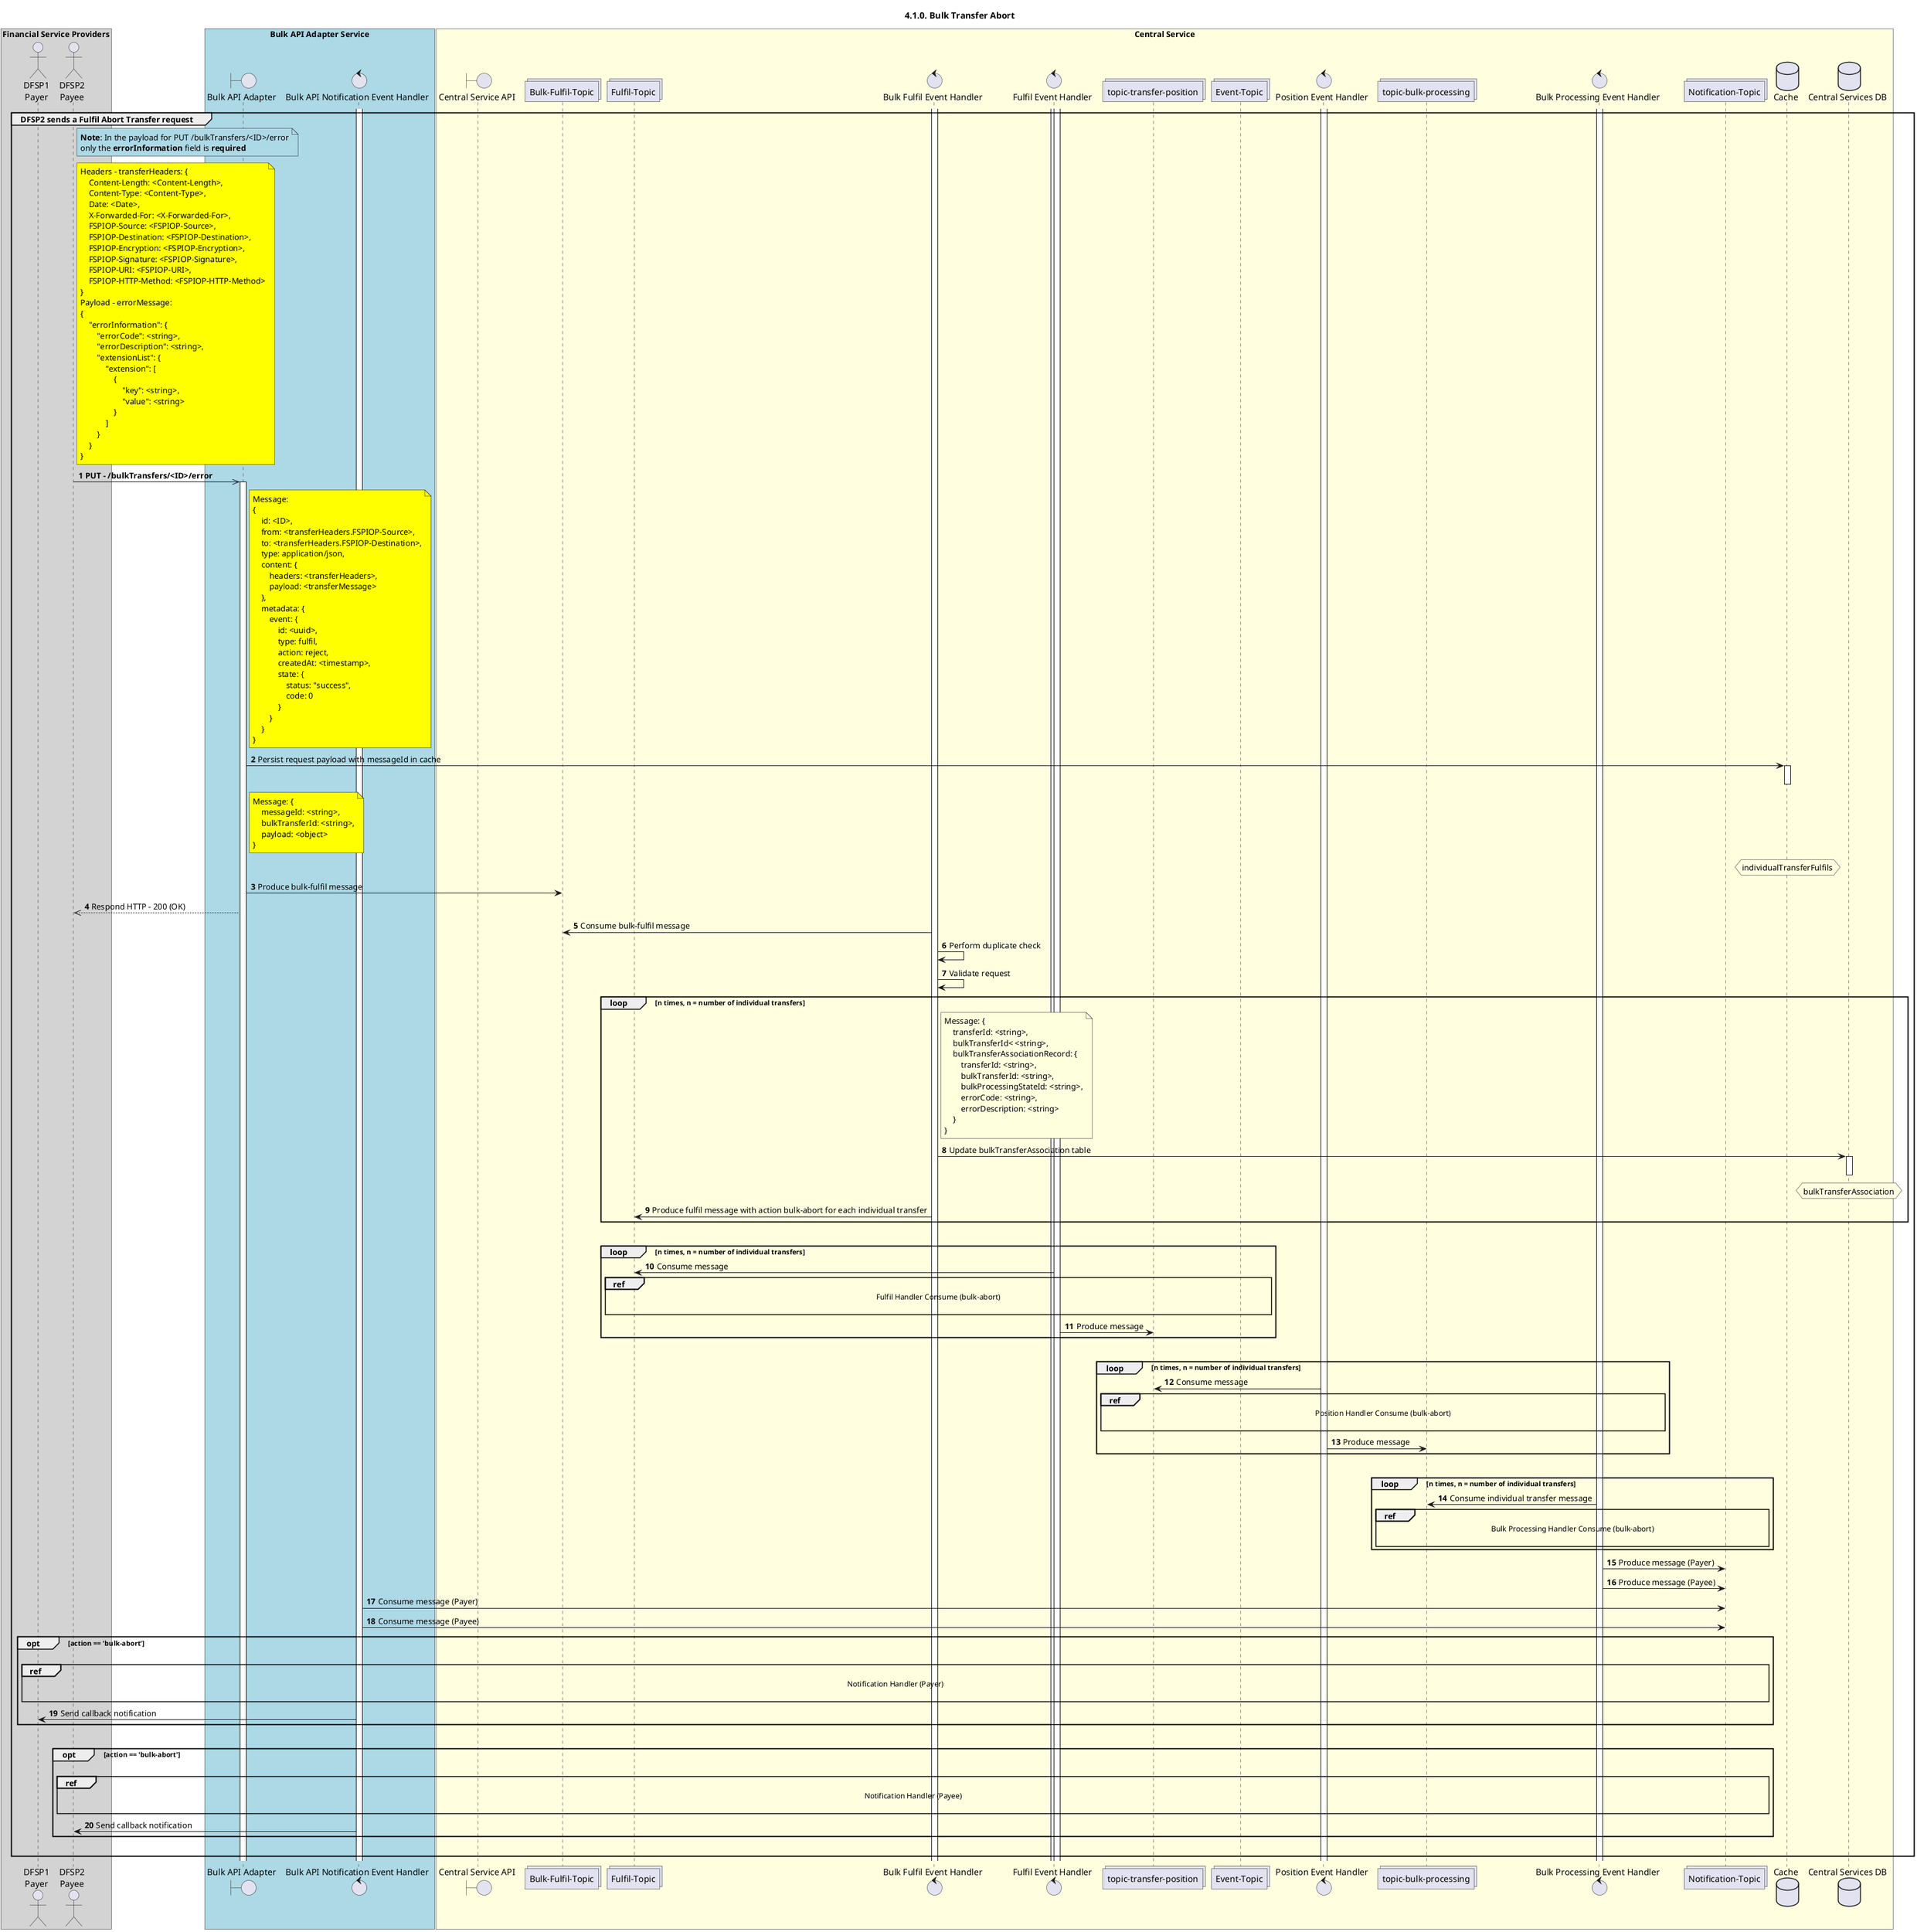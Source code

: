 /'*****
 License
 --------------
 Copyright © 2017 Bill & Melinda Gates Foundation
 The Mojaloop files are made available by the Bill & Melinda Gates Foundation under the Apache License, Version 2.0 (the "License") and you may not use these files except in compliance with the License. You may obtain a copy of the License at
 http://www.apache.org/licenses/LICENSE-2.0
 Unless required by applicable law or agreed to in writing, the Mojaloop files are distributed on an "AS IS" BASIS, WITHOUT WARRANTIES OR CONDITIONS OF ANY KIND, either express or implied. See the License for the specific language governing permissions and limitations under the License.
 Contributors
 --------------
 This is the official list of the Mojaloop project contributors for this file.
 Names of the original copyright holders (individuals or organizations)
 should be listed with a '*' in the first column. People who have
 contributed from an organization can be listed under the organization
 that actually holds the copyright for their contributions (see the
 Gates Foundation organization for an example). Those individuals should have
 their names indented and be marked with a '-'. Email address can be added
 optionally within square brackets <email>.
 * Gates Foundation
 - Name Surname <name.surname@gatesfoundation.com>

 * Steven Oderayi <steven.oderayi@modusbox.com>
 --------------
 ******'/

@startuml
' declare title
title 4.1.0. Bulk Transfer Abort

autonumber

' Actor Keys:
'   boundary - APIs/Interfaces, etc
'   collections - Kafka Topics
'   control - Kafka Consumers
'   entity - Database Access Objects
'   database - Database Persistance Store

' declare actors
actor "DFSP1\nPayer" as DFSP1
actor "DFSP2\nPayee" as DFSP2
boundary "Bulk API Adapter" as BULKAPI
control "Bulk API Notification Event Handler" as NOTIFY_HANDLER
boundary "Central Service API" as CSAPI
collections "Bulk-Fulfil-Topic" as TOPIC_BULK_FULFIL
collections "Fulfil-Topic" as TOPIC_FULFIL
control "Bulk Fulfil Event Handler" as BULK_FULFIL_HANDLER
control "Fulfil Event Handler" as FULFIL_HANDLER
collections "topic-transfer-position" as TOPIC_POSITION
control "Position Event Handler" as POS_HANDLER
collections "topic-bulk-processing" as TOPIC_BULK_PROCESSING
control "Bulk Processing Event Handler" as BULK_PROCESSING_HANDLER
collections "Event-Topic" as TOPIC_EVENTS
collections "Notification-Topic" as TOPIC_NOTIFICATIONS
database "Cache" as CACHE
database "Central Services DB" as DB

box "Financial Service Providers" #lightGray
	participant DFSP1
	participant DFSP2
end box

box "Bulk API Adapter Service" #LightBlue
	participant BULKAPI
	participant NOTIFY_HANDLER
end box

box "Central Service" #LightYellow
    participant CSAPI
    participant TOPIC_BULK_FULFIL
	participant TOPIC_FULFIL
    participant BULK_FULFIL_HANDLER
    participant FULFIL_HANDLER
    participant TOPIC_POSITION
    participant TOPIC_EVENTS
    participant POS_HANDLER
    participant TOPIC_BULK_PROCESSING
    participant BULK_PROCESSING_HANDLER
    participant TOPIC_NOTIFICATIONS
    participant CACHE
    participant DB
end box

' start flow
activate NOTIFY_HANDLER
activate BULK_FULFIL_HANDLER
activate FULFIL_HANDLER
activate FULFIL_HANDLER
activate BULK_PROCESSING_HANDLER
activate POS_HANDLER

group DFSP2 sends a Fulfil Abort Transfer request
    note right of DFSP2 #lightblue
        **Note**: In the payload for PUT /bulkTransfers/<ID>/error
        only the **errorInformation** field is **required**
    end note
    note right of DFSP2 #yellow
        Headers - transferHeaders: {
            Content-Length: <Content-Length>,
            Content-Type: <Content-Type>,
            Date: <Date>,
            X-Forwarded-For: <X-Forwarded-For>,
            FSPIOP-Source: <FSPIOP-Source>,
            FSPIOP-Destination: <FSPIOP-Destination>,
            FSPIOP-Encryption: <FSPIOP-Encryption>,
            FSPIOP-Signature: <FSPIOP-Signature>,
            FSPIOP-URI: <FSPIOP-URI>,
            FSPIOP-HTTP-Method: <FSPIOP-HTTP-Method>
        }
        Payload - errorMessage:
        {
            "errorInformation": {
                "errorCode": <string>,
                "errorDescription": <string>,
                "extensionList": {
                    "extension": [
                        {
                            "key": <string>,
                            "value": <string>
                        }
                    ]
                }
            }
        }
    end note
    DFSP2 ->> BULKAPI: **PUT - /bulkTransfers/<ID>/error**
    activate BULKAPI
    note right of BULKAPI #yellow
        Message:
        {
            id: <ID>,
            from: <transferHeaders.FSPIOP-Source>,
            to: <transferHeaders.FSPIOP-Destination>,
            type: application/json,
            content: {
                headers: <transferHeaders>,
                payload: <transferMessage>
            },
            metadata: {
                event: {
                    id: <uuid>,
                    type: fulfil,
                    action: reject,
                    createdAt: <timestamp>,
                    state: {
                        status: "success",
                        code: 0
                    }
                }
            }
        }
    end note
    BULKAPI -> CACHE: Persist request payload with messageId in cache
    activate CACHE
    note right of BULKAPI #yellow
        Message: {
            messageId: <string>,
            bulkTransferId: <string>,
            payload: <object>
        }
    end note
    hnote over CACHE #lightyellow
        individualTransferFulfils
    end hnote
    deactivate CACHE
    BULKAPI -> TOPIC_BULK_FULFIL: Produce bulk-fulfil message
    BULKAPI -->> DFSP2: Respond HTTP - 200 (OK)
    TOPIC_BULK_FULFIL <- BULK_FULFIL_HANDLER: Consume bulk-fulfil message
    BULK_FULFIL_HANDLER -> BULK_FULFIL_HANDLER: Perform duplicate check
    BULK_FULFIL_HANDLER -> BULK_FULFIL_HANDLER: Validate request
    loop n times, n = number of individual transfers
        note right of BULK_FULFIL_HANDLER
            Message: {
                transferId: <string>,
                bulkTransferId< <string>,
                bulkTransferAssociationRecord: {
                    transferId: <string>,
                    bulkTransferId: <string>,
                    bulkProcessingStateId: <string>,
                    errorCode: <string>,
                    errorDescription: <string>
                }
            }
        end note
        BULK_FULFIL_HANDLER -> DB: Update bulkTransferAssociation table
        activate DB
            hnote over DB #lightyellow
                bulkTransferAssociation
            end hnote
        deactivate DB
        BULK_FULFIL_HANDLER -> TOPIC_FULFIL: Produce fulfil message with action bulk-abort for each individual transfer
    end
    |||
    loop n times, n = number of individual transfers
        TOPIC_FULFIL <- FULFIL_HANDLER: Consume message
        ref over TOPIC_FULFIL, TOPIC_EVENTS: Fulfil Handler Consume (bulk-abort)\n
        FULFIL_HANDLER -> TOPIC_POSITION: Produce message
    end
    |||
    loop n times, n = number of individual transfers
        TOPIC_POSITION <- POS_HANDLER: Consume message
        ref over TOPIC_POSITION, BULK_PROCESSING_HANDLER: Position Handler Consume (bulk-abort)\n
        POS_HANDLER -> TOPIC_BULK_PROCESSING: Produce message
    end
    |||
    loop n times, n = number of individual transfers
        TOPIC_BULK_PROCESSING <- BULK_PROCESSING_HANDLER: Consume individual transfer message
        ref over TOPIC_BULK_PROCESSING, TOPIC_NOTIFICATIONS: Bulk Processing Handler Consume (bulk-abort)\n
    end
    BULK_PROCESSING_HANDLER -> TOPIC_NOTIFICATIONS: Produce message (Payer)
    BULK_PROCESSING_HANDLER -> TOPIC_NOTIFICATIONS: Produce message (Payee)
    TOPIC_NOTIFICATIONS <- NOTIFY_HANDLER: Consume message (Payer)
    TOPIC_NOTIFICATIONS <- NOTIFY_HANDLER: Consume message (Payee)
    opt action == 'bulk-abort'
        |||
        ref over DFSP1, TOPIC_NOTIFICATIONS: Notification Handler (Payer)\n
        NOTIFY_HANDLER -> DFSP1: Send callback notification
    end
    |||
    opt action == 'bulk-abort'
        |||
        ref over DFSP2, TOPIC_NOTIFICATIONS: Notification Handler (Payee)\n
        NOTIFY_HANDLER -> DFSP2: Send callback notification
    end
    |||
end
activate POS_HANDLER
activate FULFIL_HANDLER
activate FULFIL_HANDLER
activate NOTIFY_HANDLER
@enduml


